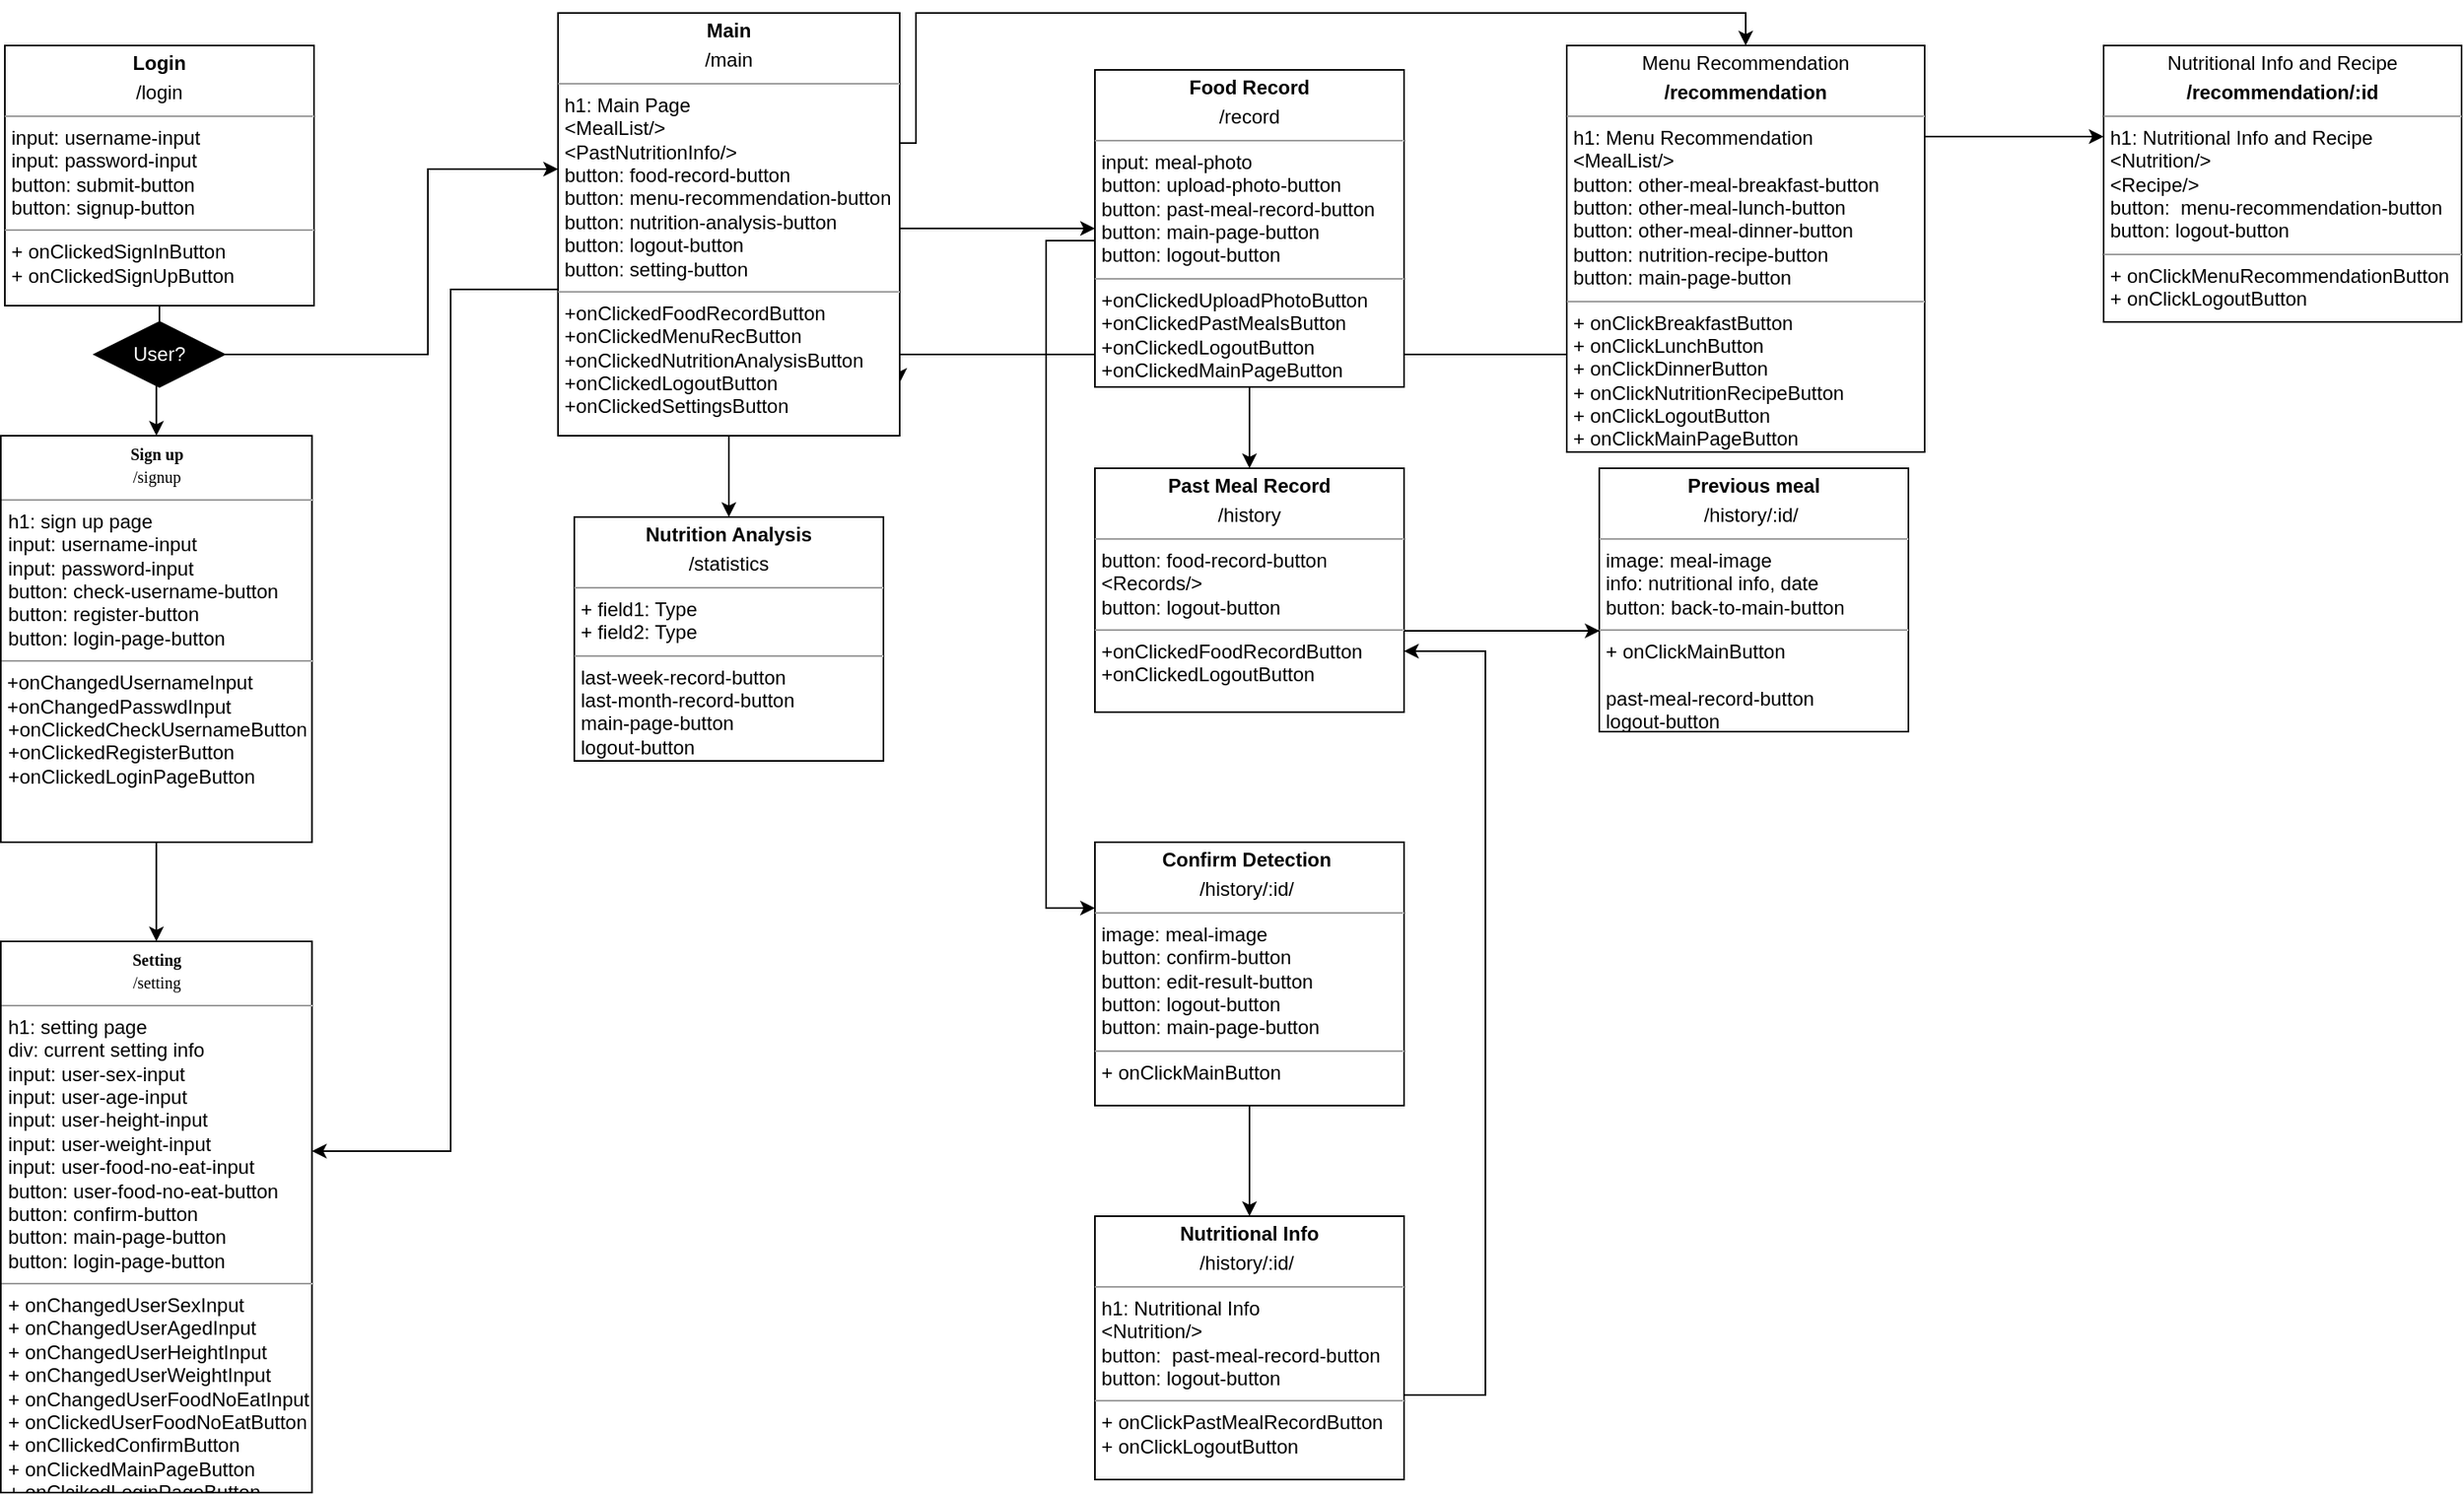 <mxfile version="15.5.8" type="github">
  <diagram name="Page-1" id="c4acf3e9-155e-7222-9cf6-157b1a14988f">
    <mxGraphModel dx="946" dy="1788" grid="1" gridSize="10" guides="1" tooltips="1" connect="1" arrows="1" fold="1" page="1" pageScale="1" pageWidth="1600" pageHeight="1200" background="none" math="0" shadow="0">
      <root>
        <mxCell id="0" />
        <mxCell id="1" parent="0" />
        <mxCell id="lJ3OOGONb6F4a9zGNA6U-27" value="&lt;p style=&quot;margin: 0px ; margin-top: 4px ; text-align: center&quot;&gt;&lt;b&gt;Nutrition Analysis&lt;/b&gt;&lt;/p&gt;&lt;p style=&quot;margin: 0px ; margin-top: 4px ; text-align: center&quot;&gt;/statistics&lt;/p&gt;&lt;hr size=&quot;1&quot;&gt;&lt;p style=&quot;margin: 0px ; margin-left: 4px&quot;&gt;+ field1: Type&lt;br&gt;+ field2: Type&lt;/p&gt;&lt;hr size=&quot;1&quot;&gt;&lt;p style=&quot;margin: 0px ; margin-left: 4px&quot;&gt;last-week-record-button&lt;/p&gt;&lt;p style=&quot;margin: 0px ; margin-left: 4px&quot;&gt;last-month-record-button&lt;/p&gt;&lt;p style=&quot;margin: 0px ; margin-left: 4px&quot;&gt;main-page-button&lt;/p&gt;&lt;p style=&quot;margin: 0px ; margin-left: 4px&quot;&gt;logout-button&lt;/p&gt;" style="verticalAlign=top;align=left;overflow=fill;fontSize=12;fontFamily=Helvetica;html=1;rounded=0;shadow=0;comic=0;labelBackgroundColor=none;strokeWidth=1" parent="1" vertex="1">
          <mxGeometry x="390" y="-870" width="190" height="150" as="geometry" />
        </mxCell>
        <mxCell id="lJ3OOGONb6F4a9zGNA6U-28" value="" style="edgeStyle=orthogonalEdgeStyle;rounded=0;orthogonalLoop=1;jettySize=auto;html=1;fontColor=#FFFFFF;" parent="1" edge="1">
          <mxGeometry relative="1" as="geometry">
            <Array as="points">
              <mxPoint x="1240" y="-1104" />
              <mxPoint x="1240" y="-1104" />
            </Array>
            <mxPoint x="1210" y="-1104" as="sourcePoint" />
            <mxPoint x="1330" y="-1104" as="targetPoint" />
          </mxGeometry>
        </mxCell>
        <mxCell id="lJ3OOGONb6F4a9zGNA6U-53" style="edgeStyle=orthogonalEdgeStyle;rounded=0;orthogonalLoop=1;jettySize=auto;html=1;exitX=0.25;exitY=1;exitDx=0;exitDy=0;fontColor=#FFFFFF;entryX=1;entryY=0.875;entryDx=0;entryDy=0;entryPerimeter=0;" parent="1" target="lJ3OOGONb6F4a9zGNA6U-34" edge="1">
          <mxGeometry relative="1" as="geometry">
            <mxPoint x="1067.5" y="-980" as="sourcePoint" />
            <Array as="points">
              <mxPoint x="1000" y="-980" />
              <mxPoint x="1000" y="-970" />
            </Array>
            <mxPoint x="630" y="-920" as="targetPoint" />
          </mxGeometry>
        </mxCell>
        <mxCell id="lJ3OOGONb6F4a9zGNA6U-30" style="edgeStyle=orthogonalEdgeStyle;rounded=0;orthogonalLoop=1;jettySize=auto;html=1;" parent="1" source="lJ3OOGONb6F4a9zGNA6U-34" target="lJ3OOGONb6F4a9zGNA6U-46" edge="1">
          <mxGeometry relative="1" as="geometry">
            <Array as="points">
              <mxPoint x="314" y="-1010" />
              <mxPoint x="314" y="-480" />
            </Array>
            <mxPoint x="270" y="-460" as="targetPoint" />
          </mxGeometry>
        </mxCell>
        <mxCell id="lJ3OOGONb6F4a9zGNA6U-31" style="edgeStyle=orthogonalEdgeStyle;rounded=0;orthogonalLoop=1;jettySize=auto;html=1;exitX=1;exitY=0.5;exitDx=0;exitDy=0;entryX=0;entryY=0.5;entryDx=0;entryDy=0;fontColor=#FFFFFF;" parent="1" source="lJ3OOGONb6F4a9zGNA6U-34" target="lJ3OOGONb6F4a9zGNA6U-40" edge="1">
          <mxGeometry relative="1" as="geometry">
            <Array as="points">
              <mxPoint x="570" y="-1080" />
            </Array>
          </mxGeometry>
        </mxCell>
        <mxCell id="lJ3OOGONb6F4a9zGNA6U-32" style="edgeStyle=orthogonalEdgeStyle;rounded=0;orthogonalLoop=1;jettySize=auto;html=1;exitX=1;exitY=0.25;exitDx=0;exitDy=0;fontColor=#FFFFFF;" parent="1" source="lJ3OOGONb6F4a9zGNA6U-34" edge="1">
          <mxGeometry relative="1" as="geometry">
            <mxPoint x="1110" y="-1160" as="targetPoint" />
            <Array as="points">
              <mxPoint x="570" y="-1100" />
              <mxPoint x="600" y="-1100" />
              <mxPoint x="600" y="-1180" />
              <mxPoint x="1110" y="-1180" />
              <mxPoint x="1110" y="-1160" />
            </Array>
          </mxGeometry>
        </mxCell>
        <mxCell id="lJ3OOGONb6F4a9zGNA6U-33" style="edgeStyle=orthogonalEdgeStyle;rounded=0;orthogonalLoop=1;jettySize=auto;html=1;exitX=0.5;exitY=1;exitDx=0;exitDy=0;entryX=0.5;entryY=0;entryDx=0;entryDy=0;fontColor=#FFFFFF;" parent="1" source="lJ3OOGONb6F4a9zGNA6U-34" target="lJ3OOGONb6F4a9zGNA6U-27" edge="1">
          <mxGeometry relative="1" as="geometry" />
        </mxCell>
        <mxCell id="lJ3OOGONb6F4a9zGNA6U-34" value="&lt;p style=&quot;margin: 0px ; margin-top: 4px ; text-align: center&quot;&gt;&lt;b&gt;Main&lt;/b&gt;&lt;/p&gt;&lt;p style=&quot;margin: 0px ; margin-top: 4px ; text-align: center&quot;&gt;/main&lt;/p&gt;&lt;hr size=&quot;1&quot;&gt;&lt;p style=&quot;margin: 0px ; margin-left: 4px&quot;&gt;h1: Main Page&lt;/p&gt;&lt;p style=&quot;margin: 0px ; margin-left: 4px&quot;&gt;&amp;lt;MealList/&amp;gt;&lt;/p&gt;&lt;p style=&quot;margin: 0px ; margin-left: 4px&quot;&gt;&amp;lt;PastNutritionInfo/&amp;gt;&lt;/p&gt;&lt;p style=&quot;margin: 0px 0px 0px 4px&quot;&gt;button: food-record-button&lt;/p&gt;&lt;p style=&quot;margin: 0px 0px 0px 4px&quot;&gt;button: menu-recommendation-button&lt;/p&gt;&lt;p style=&quot;margin: 0px 0px 0px 4px&quot;&gt;button: nutrition-analysis-button&lt;/p&gt;&lt;p style=&quot;margin: 0px 0px 0px 4px&quot;&gt;button: logout-button&lt;/p&gt;&lt;p style=&quot;margin: 0px 0px 0px 4px&quot;&gt;button: setting-button&lt;/p&gt;&lt;hr size=&quot;1&quot;&gt;&lt;p style=&quot;margin: 0px ; margin-left: 4px&quot;&gt;+onClickedFoodRecordButton&lt;/p&gt;&lt;p style=&quot;margin: 0px ; margin-left: 4px&quot;&gt;+onClickedMenuRecButton&lt;/p&gt;&lt;p style=&quot;margin: 0px ; margin-left: 4px&quot;&gt;+onClickedNutritionAnalysisButton&lt;/p&gt;&lt;p style=&quot;margin: 0px ; margin-left: 4px&quot;&gt;+onClickedLogoutButton&lt;/p&gt;&lt;p style=&quot;margin: 0px ; margin-left: 4px&quot;&gt;+onClickedSettingsButton&lt;/p&gt;" style="verticalAlign=top;align=left;overflow=fill;fontSize=12;fontFamily=Helvetica;html=1;rounded=0;shadow=0;comic=0;labelBackgroundColor=none;strokeWidth=1" parent="1" vertex="1">
          <mxGeometry x="380" y="-1180" width="210" height="260" as="geometry" />
        </mxCell>
        <mxCell id="lJ3OOGONb6F4a9zGNA6U-35" style="edgeStyle=orthogonalEdgeStyle;rounded=0;orthogonalLoop=1;jettySize=auto;html=1;" parent="1" source="lJ3OOGONb6F4a9zGNA6U-37" target="lJ3OOGONb6F4a9zGNA6U-45" edge="1">
          <mxGeometry relative="1" as="geometry" />
        </mxCell>
        <mxCell id="lJ3OOGONb6F4a9zGNA6U-36" style="edgeStyle=orthogonalEdgeStyle;rounded=0;orthogonalLoop=1;jettySize=auto;html=1;" parent="1" source="lJ3OOGONb6F4a9zGNA6U-37" target="lJ3OOGONb6F4a9zGNA6U-34" edge="1">
          <mxGeometry relative="1" as="geometry">
            <Array as="points">
              <mxPoint x="135" y="-970" />
              <mxPoint x="300" y="-970" />
              <mxPoint x="300" y="-1084" />
            </Array>
            <mxPoint x="1070" y="-1050" as="targetPoint" />
          </mxGeometry>
        </mxCell>
        <mxCell id="lJ3OOGONb6F4a9zGNA6U-37" value="&lt;p style=&quot;margin: 0px ; margin-top: 4px ; text-align: center&quot;&gt;&lt;b&gt;Login&lt;/b&gt;&lt;/p&gt;&lt;p style=&quot;margin: 0px ; margin-top: 4px ; text-align: center&quot;&gt;/login&lt;/p&gt;&lt;hr size=&quot;1&quot;&gt;&lt;p style=&quot;margin: 0px ; margin-left: 4px&quot;&gt;input: username-input&lt;/p&gt;&lt;p style=&quot;margin: 0px ; margin-left: 4px&quot;&gt;input: password-input&lt;/p&gt;&lt;p style=&quot;margin: 0px ; margin-left: 4px&quot;&gt;button: submit-button&lt;/p&gt;&lt;p style=&quot;margin: 0px ; margin-left: 4px&quot;&gt;button: signup-button&lt;/p&gt;&lt;hr size=&quot;1&quot;&gt;&lt;p style=&quot;margin: 0px ; margin-left: 4px&quot;&gt;+ onClickedSignInButton&lt;/p&gt;&lt;p style=&quot;margin: 0px ; margin-left: 4px&quot;&gt;+ onClickedSignUpButton&lt;/p&gt;" style="verticalAlign=top;align=left;overflow=fill;fontSize=12;fontFamily=Helvetica;html=1;rounded=0;shadow=0;comic=0;labelBackgroundColor=none;strokeWidth=1" parent="1" vertex="1">
          <mxGeometry x="40" y="-1160" width="190" height="160" as="geometry" />
        </mxCell>
        <mxCell id="lJ3OOGONb6F4a9zGNA6U-38" style="edgeStyle=orthogonalEdgeStyle;rounded=0;orthogonalLoop=1;jettySize=auto;html=1;entryX=0.001;entryY=0.623;entryDx=0;entryDy=0;exitX=1;exitY=0.75;exitDx=0;exitDy=0;entryPerimeter=0;" parent="1" source="lJ3OOGONb6F4a9zGNA6U-42" target="lJ3OOGONb6F4a9zGNA6U-43" edge="1">
          <mxGeometry relative="1" as="geometry">
            <Array as="points">
              <mxPoint x="900" y="-800" />
              <mxPoint x="1020" y="-800" />
            </Array>
          </mxGeometry>
        </mxCell>
        <mxCell id="lJ3OOGONb6F4a9zGNA6U-39" style="edgeStyle=orthogonalEdgeStyle;rounded=0;orthogonalLoop=1;jettySize=auto;html=1;exitX=0.5;exitY=1;exitDx=0;exitDy=0;entryX=0.5;entryY=0;entryDx=0;entryDy=0;fontColor=#FFFFFF;" parent="1" source="lJ3OOGONb6F4a9zGNA6U-40" target="lJ3OOGONb6F4a9zGNA6U-42" edge="1">
          <mxGeometry relative="1" as="geometry">
            <Array as="points">
              <mxPoint x="805" y="-1000" />
            </Array>
          </mxGeometry>
        </mxCell>
        <mxCell id="lJ3OOGONb6F4a9zGNA6U-51" style="edgeStyle=orthogonalEdgeStyle;rounded=0;orthogonalLoop=1;jettySize=auto;html=1;exitX=0;exitY=0.75;exitDx=0;exitDy=0;entryX=0;entryY=0.25;entryDx=0;entryDy=0;fontColor=#FFFFFF;" parent="1" source="lJ3OOGONb6F4a9zGNA6U-40" target="lJ3OOGONb6F4a9zGNA6U-48" edge="1">
          <mxGeometry relative="1" as="geometry">
            <Array as="points">
              <mxPoint x="680" y="-1040" />
              <mxPoint x="680" y="-629" />
            </Array>
          </mxGeometry>
        </mxCell>
        <mxCell id="lJ3OOGONb6F4a9zGNA6U-40" value="&lt;p style=&quot;margin: 0px ; margin-top: 4px ; text-align: center&quot;&gt;&lt;b&gt;Food Record&lt;/b&gt;&lt;/p&gt;&lt;p style=&quot;margin: 0px ; margin-top: 4px ; text-align: center&quot;&gt;/record&lt;/p&gt;&lt;hr size=&quot;1&quot;&gt;&lt;p style=&quot;margin: 0px ; margin-left: 4px&quot;&gt;&lt;span&gt;input: meal-photo&lt;/span&gt;&lt;/p&gt;&lt;p style=&quot;margin: 0px ; margin-left: 4px&quot;&gt;&lt;span&gt;button: upload-photo-button&lt;/span&gt;&lt;br&gt;&lt;/p&gt;&lt;p style=&quot;margin: 0px 0px 0px 4px&quot;&gt;button: past-meal-record-button&lt;/p&gt;&lt;p style=&quot;margin: 0px 0px 0px 4px&quot;&gt;button: main-page-button&lt;/p&gt;&lt;p style=&quot;margin: 0px 0px 0px 4px&quot;&gt;button: logout-button&lt;/p&gt;&lt;hr size=&quot;1&quot;&gt;&lt;p style=&quot;margin: 0px ; margin-left: 4px&quot;&gt;+onClickedUploadPhotoButton&lt;/p&gt;&lt;p style=&quot;margin: 0px ; margin-left: 4px&quot;&gt;+onClickedPastMealsButton&lt;/p&gt;&lt;p style=&quot;margin: 0px ; margin-left: 4px&quot;&gt;+onClickedLogoutButton&lt;/p&gt;&lt;p style=&quot;margin: 0px ; margin-left: 4px&quot;&gt;+onClickedMainPageButton&lt;/p&gt;" style="verticalAlign=top;align=left;overflow=fill;fontSize=12;fontFamily=Helvetica;html=1;rounded=0;shadow=0;comic=0;labelBackgroundColor=none;strokeWidth=1" parent="1" vertex="1">
          <mxGeometry x="710" y="-1145" width="190" height="195" as="geometry" />
        </mxCell>
        <mxCell id="lJ3OOGONb6F4a9zGNA6U-42" value="&lt;p style=&quot;margin: 0px ; margin-top: 4px ; text-align: center&quot;&gt;&lt;b&gt;Past Meal Record&lt;/b&gt;&lt;/p&gt;&lt;p style=&quot;margin: 0px ; margin-top: 4px ; text-align: center&quot;&gt;/history&lt;/p&gt;&lt;hr size=&quot;1&quot;&gt;&lt;p style=&quot;margin: 0px 0px 0px 4px&quot;&gt;button: food-record-button&lt;/p&gt;&lt;p style=&quot;margin: 0px 0px 0px 4px&quot;&gt;&amp;lt;Records/&amp;gt;&lt;/p&gt;&lt;p style=&quot;margin: 0px 0px 0px 4px&quot;&gt;button: logout-button&lt;/p&gt;&lt;hr size=&quot;1&quot;&gt;&lt;p style=&quot;margin: 0px ; margin-left: 4px&quot;&gt;+onClickedFoodRecordButton&lt;/p&gt;&lt;p style=&quot;margin: 0px ; margin-left: 4px&quot;&gt;+onClickedLogoutButton&lt;/p&gt;" style="verticalAlign=top;align=left;overflow=fill;fontSize=12;fontFamily=Helvetica;html=1;rounded=0;shadow=0;comic=0;labelBackgroundColor=none;strokeWidth=1" parent="1" vertex="1">
          <mxGeometry x="710" y="-900" width="190" height="150" as="geometry" />
        </mxCell>
        <mxCell id="lJ3OOGONb6F4a9zGNA6U-43" value="&lt;p style=&quot;margin: 0px ; margin-top: 4px ; text-align: center&quot;&gt;&lt;b&gt;Previous meal&lt;/b&gt;&lt;/p&gt;&lt;p style=&quot;margin: 0px ; margin-top: 4px ; text-align: center&quot;&gt;/history/:id/&lt;b&gt;&amp;nbsp;&lt;/b&gt;&lt;/p&gt;&lt;hr size=&quot;1&quot;&gt;&lt;p style=&quot;margin: 0px ; margin-left: 4px&quot;&gt;image: meal-image&lt;/p&gt;&lt;p style=&quot;margin: 0px ; margin-left: 4px&quot;&gt;info: nutritional info, date&lt;/p&gt;&lt;p style=&quot;margin: 0px ; margin-left: 4px&quot;&gt;button: back-to-main-button&lt;/p&gt;&lt;hr size=&quot;1&quot;&gt;&lt;p style=&quot;margin: 0px ; margin-left: 4px&quot;&gt;+ onClickMainButton&lt;/p&gt;&lt;p style=&quot;margin: 0px ; margin-left: 4px&quot;&gt;&lt;br&gt;&lt;/p&gt;&lt;p style=&quot;margin: 0px ; margin-left: 4px&quot;&gt;past-meal-record-button&lt;/p&gt;&lt;p style=&quot;margin: 0px ; margin-left: 4px&quot;&gt;logout-button&lt;/p&gt;" style="verticalAlign=top;align=left;overflow=fill;fontSize=12;fontFamily=Helvetica;html=1;" parent="1" vertex="1">
          <mxGeometry x="1020" y="-900" width="190" height="162" as="geometry" />
        </mxCell>
        <mxCell id="lJ3OOGONb6F4a9zGNA6U-44" style="edgeStyle=orthogonalEdgeStyle;rounded=0;orthogonalLoop=1;jettySize=auto;html=1;" parent="1" source="lJ3OOGONb6F4a9zGNA6U-45" target="lJ3OOGONb6F4a9zGNA6U-46" edge="1">
          <mxGeometry relative="1" as="geometry" />
        </mxCell>
        <mxCell id="lJ3OOGONb6F4a9zGNA6U-45" value="&lt;p style=&quot;margin: 4px 0px 0px ; text-align: center&quot;&gt;&lt;b style=&quot;font-family: &amp;#34;verdana&amp;#34; ; font-size: 10px&quot;&gt;Sign up&lt;/b&gt;&lt;br style=&quot;font-family: &amp;#34;verdana&amp;#34; ; font-size: 10px&quot;&gt;&lt;span style=&quot;font-family: &amp;#34;verdana&amp;#34; ; font-size: 10px&quot;&gt;/signup&lt;/span&gt;&lt;br&gt;&lt;/p&gt;&lt;hr size=&quot;1&quot;&gt;&lt;p style=&quot;margin: 0px 0px 0px 4px&quot;&gt;h1: sign up page&lt;/p&gt;&lt;p style=&quot;margin: 0px 0px 0px 4px&quot;&gt;input: username-input&lt;/p&gt;&lt;p style=&quot;margin: 0px 0px 0px 4px&quot;&gt;input: password-input&lt;/p&gt;&lt;p style=&quot;margin: 0px 0px 0px 4px&quot;&gt;button: check-username-button&lt;/p&gt;&lt;p style=&quot;margin: 0px 0px 0px 4px&quot;&gt;button: register-button&lt;/p&gt;&lt;p style=&quot;margin: 0px 0px 0px 4px&quot;&gt;button: login-page-button&lt;/p&gt;&lt;hr size=&quot;1&quot;&gt;&amp;nbsp;+onChangedUsernameInput&lt;br&gt;&amp;nbsp;+onChangedPasswdInput&lt;br&gt;&lt;p style=&quot;margin: 0px 0px 0px 4px&quot;&gt;+onClickedCheckUsernameButton&lt;/p&gt;&lt;p style=&quot;margin: 0px 0px 0px 4px&quot;&gt;+onClickedRegisterButton&lt;/p&gt;&lt;p style=&quot;margin: 0px 0px 0px 4px&quot;&gt;+onClickedLoginPageButton&lt;/p&gt;" style="verticalAlign=top;align=left;overflow=fill;fontSize=12;fontFamily=Helvetica;html=1;" parent="1" vertex="1">
          <mxGeometry x="37.5" y="-920" width="191.25" height="250" as="geometry" />
        </mxCell>
        <mxCell id="lJ3OOGONb6F4a9zGNA6U-46" value="&lt;p style=&quot;margin: 4px 0px 0px ; text-align: center&quot;&gt;&lt;b style=&quot;font-family: &amp;#34;verdana&amp;#34; ; font-size: 10px&quot;&gt;Setting&lt;/b&gt;&lt;br style=&quot;font-family: &amp;#34;verdana&amp;#34; ; font-size: 10px&quot;&gt;&lt;span style=&quot;font-family: &amp;#34;verdana&amp;#34; ; font-size: 10px&quot;&gt;/setting&lt;/span&gt;&lt;br&gt;&lt;/p&gt;&lt;hr size=&quot;1&quot;&gt;&lt;p style=&quot;margin: 0px 0px 0px 4px&quot;&gt;h1: setting page&lt;/p&gt;&lt;p style=&quot;margin: 0px 0px 0px 4px&quot;&gt;div: current setting info&lt;/p&gt;&lt;p style=&quot;margin: 0px 0px 0px 4px&quot;&gt;input: user-sex-input&lt;/p&gt;&lt;p style=&quot;margin: 0px 0px 0px 4px&quot;&gt;input: user-age-input&lt;/p&gt;&lt;p style=&quot;margin: 0px 0px 0px 4px&quot;&gt;input: user-height-input&lt;/p&gt;&lt;p style=&quot;margin: 0px 0px 0px 4px&quot;&gt;input: user-weight-input&lt;/p&gt;&lt;p style=&quot;margin: 0px 0px 0px 4px&quot;&gt;input: user-food-no-eat-input&lt;br&gt;&lt;/p&gt;&lt;p style=&quot;margin: 0px 0px 0px 4px&quot;&gt;button: user-food-no-eat-button&lt;/p&gt;&lt;p style=&quot;margin: 0px 0px 0px 4px&quot;&gt;&lt;span&gt;button: confirm-button&lt;/span&gt;&lt;br&gt;&lt;/p&gt;&lt;p style=&quot;margin: 0px 0px 0px 4px&quot;&gt;button: main-page-button&lt;/p&gt;&lt;p style=&quot;margin: 0px 0px 0px 4px&quot;&gt;button: login-page-button&lt;/p&gt;&lt;hr size=&quot;1&quot;&gt;&lt;p style=&quot;margin: 0px 0px 0px 4px&quot;&gt;+ onChangedUserSexInput&lt;/p&gt;&lt;p style=&quot;margin: 0px 0px 0px 4px&quot;&gt;+ onChangedUserAgedInput&lt;/p&gt;&lt;p style=&quot;margin: 0px 0px 0px 4px&quot;&gt;+ onChangedUserHeightInput&lt;/p&gt;&lt;p style=&quot;margin: 0px 0px 0px 4px&quot;&gt;+ onChangedUserWeightInput&lt;/p&gt;&lt;p style=&quot;margin: 0px 0px 0px 4px&quot;&gt;+ onChangedUserFoodNoEatInput&lt;/p&gt;&lt;p style=&quot;margin: 0px 0px 0px 4px&quot;&gt;+ onClickedUserFoodNoEatButton&lt;/p&gt;&lt;p style=&quot;margin: 0px 0px 0px 4px&quot;&gt;+ onCllickedConfirmButton&lt;/p&gt;&lt;p style=&quot;margin: 0px 0px 0px 4px&quot;&gt;+ onClickedMainPageButton&lt;/p&gt;&lt;p style=&quot;margin: 0px 0px 0px 4px&quot;&gt;+ onClcikedLoginPageButton&lt;/p&gt;&lt;p style=&quot;margin: 0px 0px 0px 4px&quot;&gt;&lt;br&gt;&lt;/p&gt;" style="verticalAlign=top;align=left;overflow=fill;fontSize=12;fontFamily=Helvetica;html=1;" parent="1" vertex="1">
          <mxGeometry x="37.5" y="-609" width="191.25" height="339" as="geometry" />
        </mxCell>
        <mxCell id="lJ3OOGONb6F4a9zGNA6U-47" style="edgeStyle=orthogonalEdgeStyle;rounded=0;orthogonalLoop=1;jettySize=auto;html=1;exitX=0.5;exitY=1;exitDx=0;exitDy=0;entryX=0.5;entryY=0;entryDx=0;entryDy=0;fontColor=#FFFFFF;" parent="1" source="lJ3OOGONb6F4a9zGNA6U-48" target="lJ3OOGONb6F4a9zGNA6U-49" edge="1">
          <mxGeometry relative="1" as="geometry" />
        </mxCell>
        <mxCell id="lJ3OOGONb6F4a9zGNA6U-48" value="&lt;p style=&quot;margin: 0px ; margin-top: 4px ; text-align: center&quot;&gt;&lt;b&gt;Confirm Detection&amp;nbsp;&lt;/b&gt;&lt;/p&gt;&lt;p style=&quot;margin: 0px ; margin-top: 4px ; text-align: center&quot;&gt;/history/:id/&lt;b&gt;&amp;nbsp;&lt;/b&gt;&lt;/p&gt;&lt;hr size=&quot;1&quot;&gt;&lt;p style=&quot;margin: 0px ; margin-left: 4px&quot;&gt;image: meal-image&lt;/p&gt;&lt;p style=&quot;margin: 0px ; margin-left: 4px&quot;&gt;button: confirm-button&lt;/p&gt;&lt;p style=&quot;margin: 0px ; margin-left: 4px&quot;&gt;button: edit-result-button&lt;/p&gt;&lt;p style=&quot;margin: 0px ; margin-left: 4px&quot;&gt;button: logout-button&lt;/p&gt;&lt;p style=&quot;margin: 0px ; margin-left: 4px&quot;&gt;button: main-page-button&lt;br&gt;&lt;/p&gt;&lt;hr size=&quot;1&quot;&gt;&lt;p style=&quot;margin: 0px ; margin-left: 4px&quot;&gt;+ onClickMainButton&lt;/p&gt;" style="verticalAlign=top;align=left;overflow=fill;fontSize=12;fontFamily=Helvetica;html=1;" parent="1" vertex="1">
          <mxGeometry x="710" y="-670" width="190" height="162" as="geometry" />
        </mxCell>
        <mxCell id="lJ3OOGONb6F4a9zGNA6U-52" style="edgeStyle=orthogonalEdgeStyle;rounded=0;orthogonalLoop=1;jettySize=auto;html=1;exitX=1;exitY=0.5;exitDx=0;exitDy=0;entryX=1;entryY=0.75;entryDx=0;entryDy=0;fontColor=#FFFFFF;" parent="1" source="lJ3OOGONb6F4a9zGNA6U-49" target="lJ3OOGONb6F4a9zGNA6U-42" edge="1">
          <mxGeometry relative="1" as="geometry">
            <Array as="points">
              <mxPoint x="900" y="-330" />
              <mxPoint x="950" y="-330" />
              <mxPoint x="950" y="-787" />
            </Array>
          </mxGeometry>
        </mxCell>
        <mxCell id="lJ3OOGONb6F4a9zGNA6U-49" value="&lt;p style=&quot;margin: 0px ; margin-top: 4px ; text-align: center&quot;&gt;&lt;b&gt;Nutritional Info&lt;/b&gt;&lt;/p&gt;&lt;p style=&quot;margin: 0px ; margin-top: 4px ; text-align: center&quot;&gt;/history/:id/&lt;b&gt;&amp;nbsp;&lt;/b&gt;&lt;/p&gt;&lt;hr size=&quot;1&quot;&gt;&lt;p style=&quot;margin: 0px 0px 0px 4px&quot;&gt;h1: Nutritional Info&lt;/p&gt;&lt;p style=&quot;margin: 0px 0px 0px 4px&quot;&gt;&amp;lt;Nutrition/&amp;gt;&lt;/p&gt;&lt;p style=&quot;margin: 0px 0px 0px 4px&quot;&gt;button:&amp;nbsp; past-meal-record-button&amp;nbsp;&lt;br&gt;&lt;/p&gt;&lt;p style=&quot;margin: 0px 0px 0px 4px&quot;&gt;button: logout-button&lt;/p&gt;&lt;hr size=&quot;1&quot;&gt;&lt;p style=&quot;margin: 0px 0px 0px 4px&quot;&gt;+ onClickPastMealRecordButton&lt;/p&gt;&lt;p style=&quot;margin: 0px 0px 0px 4px&quot;&gt;+ onClickLogoutButton&lt;/p&gt;" style="verticalAlign=top;align=left;overflow=fill;fontSize=12;fontFamily=Helvetica;html=1;" parent="1" vertex="1">
          <mxGeometry x="710" y="-440" width="190" height="162" as="geometry" />
        </mxCell>
        <mxCell id="lJ3OOGONb6F4a9zGNA6U-50" value="User?" style="rhombus;whiteSpace=wrap;html=1;fillColor=#000000;fontColor=#FFFFFF;" parent="1" vertex="1">
          <mxGeometry x="95" y="-990" width="80" height="40" as="geometry" />
        </mxCell>
        <mxCell id="lJ3OOGONb6F4a9zGNA6U-55" value="&lt;p style=&quot;margin: 0px ; margin-top: 4px ; text-align: center&quot;&gt;Menu Recommendation&lt;/p&gt;&lt;p style=&quot;margin: 0px ; margin-top: 4px ; text-align: center&quot;&gt;&lt;b&gt;/recommendation&lt;/b&gt;&lt;/p&gt;&lt;hr size=&quot;1&quot;&gt;&lt;p style=&quot;margin: 0px ; margin-left: 4px&quot;&gt;h1: Menu Recommendation&lt;/p&gt;&lt;p style=&quot;margin: 0px ; margin-left: 4px&quot;&gt;&amp;lt;MealList/&amp;gt;&lt;/p&gt;&lt;p style=&quot;margin: 0px ; margin-left: 4px&quot;&gt;button:&amp;nbsp;&lt;span&gt;other-meal-breakfast-button&lt;/span&gt;&lt;/p&gt;&lt;p style=&quot;margin: 0px 0px 0px 4px&quot;&gt;button: other-meal-lunch-button&lt;/p&gt;&lt;p style=&quot;margin: 0px 0px 0px 4px&quot;&gt;button: other-meal-dinner-button&lt;/p&gt;&lt;p style=&quot;margin: 0px 0px 0px 4px&quot;&gt;button: nutrition-recipe-button&lt;/p&gt;&lt;p style=&quot;margin: 0px 0px 0px 4px&quot;&gt;button: main-page-button&lt;/p&gt;&lt;hr size=&quot;1&quot;&gt;&lt;p style=&quot;margin: 0px ; margin-left: 4px&quot;&gt;+ onClickBreakfastButton&lt;br&gt;+ onClickLunchButton&lt;/p&gt;&lt;p style=&quot;margin: 0px ; margin-left: 4px&quot;&gt;+ onClickDinnerButton&lt;/p&gt;&lt;p style=&quot;margin: 0px ; margin-left: 4px&quot;&gt;+ onClickNutritionRecipeButton&lt;/p&gt;&lt;p style=&quot;margin: 0px ; margin-left: 4px&quot;&gt;+ onClickLogoutButton&lt;/p&gt;&lt;p style=&quot;margin: 0px ; margin-left: 4px&quot;&gt;+ onClickMainPageButton&lt;/p&gt;" style="verticalAlign=top;align=left;overflow=fill;fontSize=12;fontFamily=Helvetica;html=1;rounded=0;shadow=0;comic=0;labelBackgroundColor=none;strokeWidth=1" parent="1" vertex="1">
          <mxGeometry x="1000" y="-1160" width="220" height="250" as="geometry" />
        </mxCell>
        <mxCell id="lJ3OOGONb6F4a9zGNA6U-56" value="&lt;p style=&quot;margin: 0px ; margin-top: 4px ; text-align: center&quot;&gt;Nutritional Info and Recipe&lt;/p&gt;&lt;p style=&quot;margin: 0px ; margin-top: 4px ; text-align: center&quot;&gt;&lt;b&gt;/recommendation/:id&lt;/b&gt;&lt;/p&gt;&lt;hr size=&quot;1&quot;&gt;&lt;p style=&quot;margin: 0px ; margin-left: 4px&quot;&gt;h1: Nutritional Info and Recipe&lt;/p&gt;&lt;p style=&quot;margin: 0px ; margin-left: 4px&quot;&gt;&amp;lt;Nutrition/&amp;gt;&lt;/p&gt;&lt;p style=&quot;margin: 0px ; margin-left: 4px&quot;&gt;&amp;lt;Recipe/&amp;gt;&lt;/p&gt;&lt;p style=&quot;margin: 0px ; margin-left: 4px&quot;&gt;button:&amp;nbsp;&amp;nbsp;&lt;span style=&quot;text-align: center&quot;&gt;menu-recommendation-button&lt;/span&gt;&lt;/p&gt;&lt;p style=&quot;margin: 0px ; margin-left: 4px&quot;&gt;button: logout-button&amp;nbsp;&lt;br&gt;&lt;/p&gt;&lt;hr size=&quot;1&quot;&gt;&lt;p style=&quot;margin: 0px ; margin-left: 4px&quot;&gt;+ onClickMenuRecommendationButton&lt;br&gt;&lt;/p&gt;&lt;p style=&quot;margin: 0px ; margin-left: 4px&quot;&gt;+ onClickLogoutButton&lt;/p&gt;" style="verticalAlign=top;align=left;overflow=fill;fontSize=12;fontFamily=Helvetica;html=1;rounded=0;shadow=0;comic=0;labelBackgroundColor=none;strokeWidth=1" parent="1" vertex="1">
          <mxGeometry x="1330" y="-1160" width="220" height="170" as="geometry" />
        </mxCell>
      </root>
    </mxGraphModel>
  </diagram>
</mxfile>

